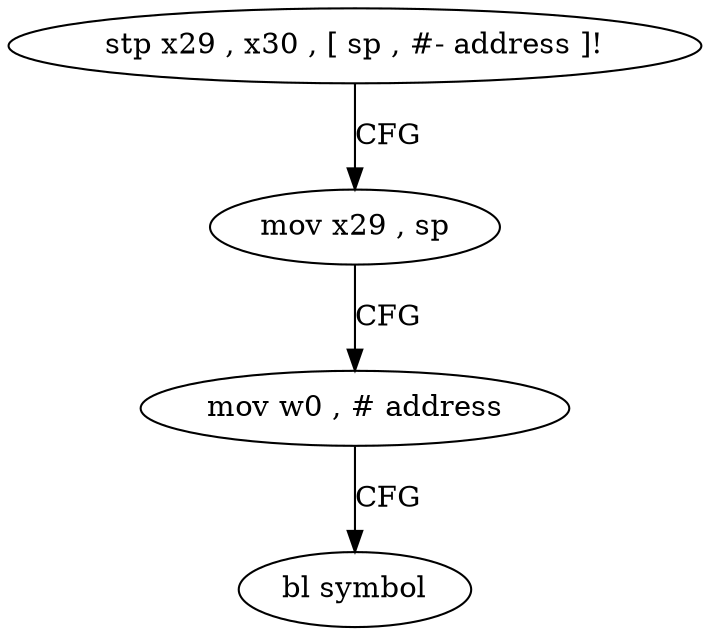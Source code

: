 digraph "func" {
"4243028" [label = "stp x29 , x30 , [ sp , #- address ]!" ]
"4243032" [label = "mov x29 , sp" ]
"4243036" [label = "mov w0 , # address" ]
"4243040" [label = "bl symbol" ]
"4243028" -> "4243032" [ label = "CFG" ]
"4243032" -> "4243036" [ label = "CFG" ]
"4243036" -> "4243040" [ label = "CFG" ]
}
